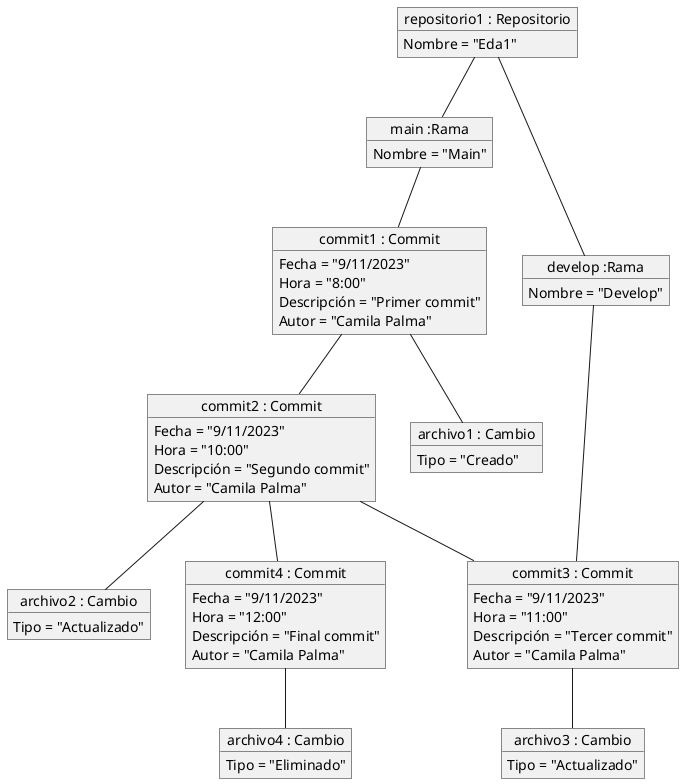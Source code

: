 @startuml Control de versiones

object "repositorio1 : Repositorio" as repositorio1 {
    Nombre = "Eda1"
}

object "main :Rama" as main {
    Nombre = "Main"
}

object "develop :Rama" as develop {
    Nombre = "Develop"
}

object "commit1 : Commit" as commit1 {
    Fecha = "9/11/2023"
    Hora = "8:00"
    Descripción = "Primer commit"
    Autor = "Camila Palma"
}

object "archivo1 : Cambio" as archivo1 {
    Tipo = "Creado"
}

object "commit2 : Commit" as commit2 {
    Fecha = "9/11/2023"
    Hora = "10:00"
    Descripción = "Segundo commit"
    Autor = "Camila Palma"
}

object "archivo2 : Cambio" as archivo2 {
    Tipo = "Actualizado"
}

object "commit3 : Commit" as commit3 {
    Fecha = "9/11/2023"
    Hora = "11:00"
    Descripción = "Tercer commit"
    Autor = "Camila Palma"
}

object "commit4 : Commit" as commit4 {
    Fecha = "9/11/2023"
    Hora = "12:00"
    Descripción = "Final commit"
    Autor = "Camila Palma"
}

object "archivo4 : Cambio" as archivo4 {
    Tipo = "Eliminado"
}

object "archivo3 : Cambio" as archivo3 {
    Tipo = "Actualizado"
}

repositorio1 -- main
repositorio1 -- develop
main -- commit1
develop -- commit3
commit1 -- archivo1
commit1 -- commit2
commit2 -- archivo2
commit2 -- commit3
commit2 -- commit4
commit4 -- archivo4
commit3 -- archivo3
@enduml
